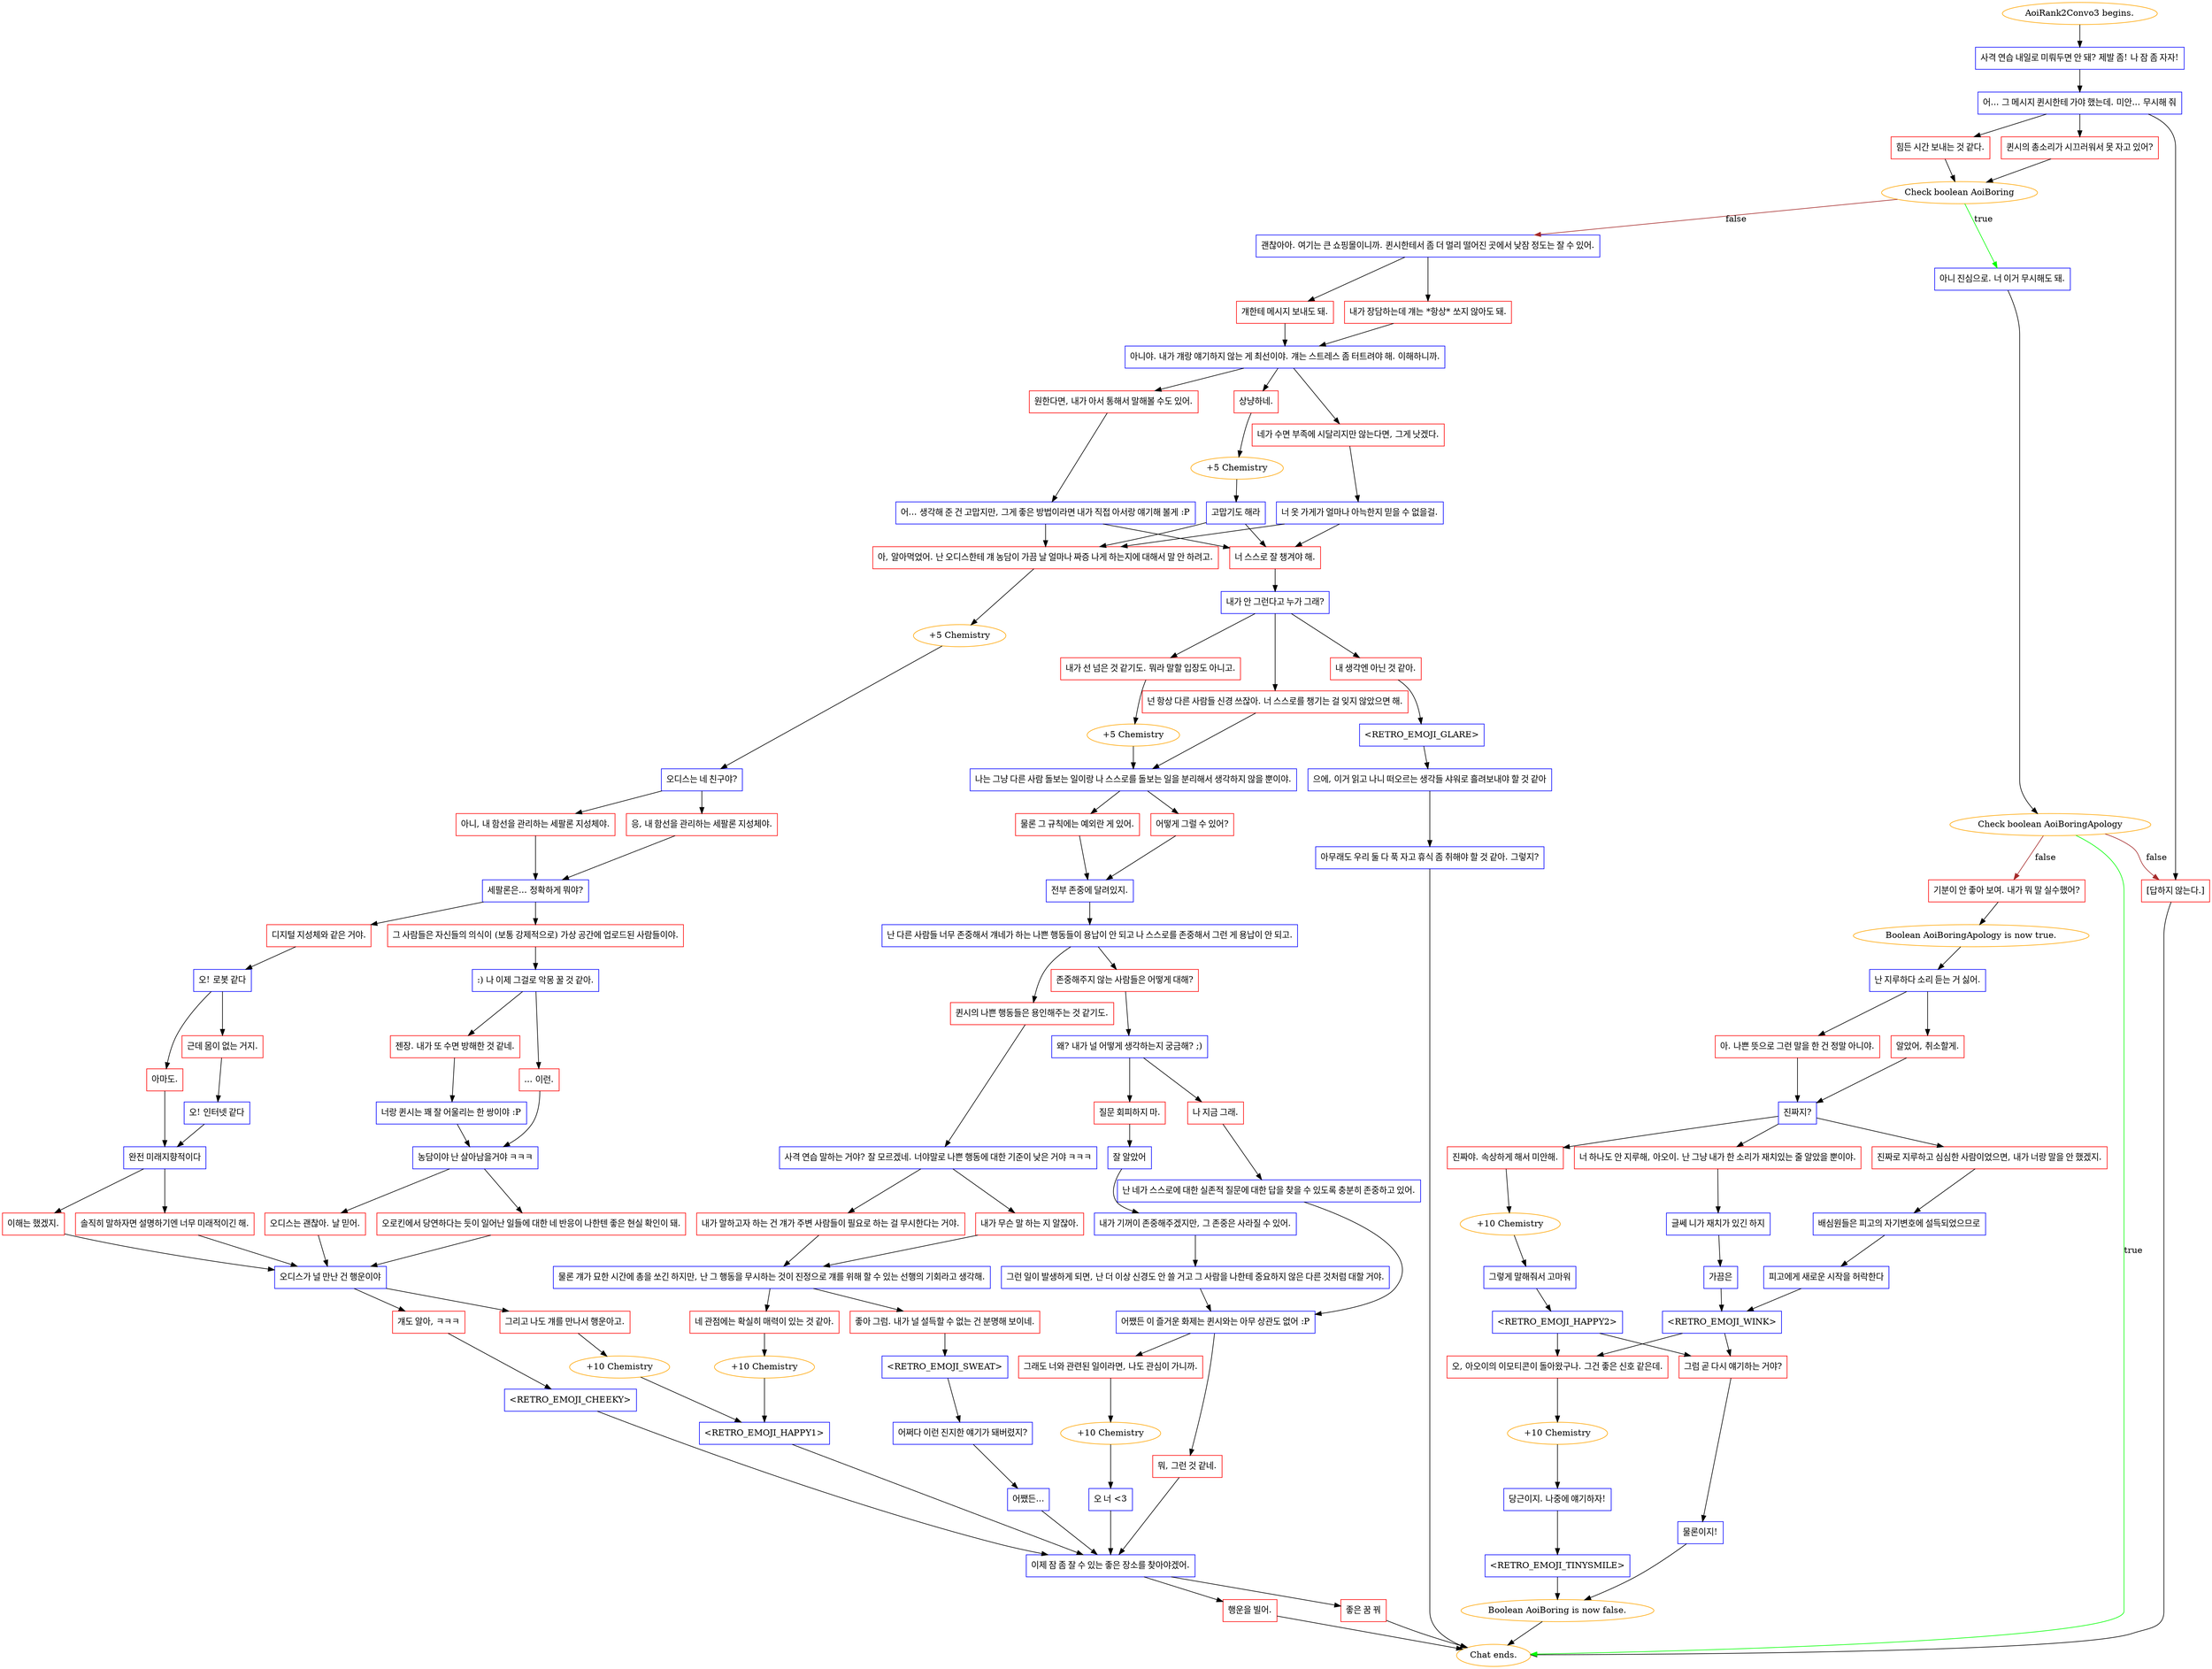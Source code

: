 digraph {
	"AoiRank2Convo3 begins." [color=orange];
		"AoiRank2Convo3 begins." -> j3937396639;
	j3937396639 [label="사격 연습 내일로 미뤄두면 안 돼? 제발 좀! 나 잠 좀 자자!",shape=box,color=blue];
		j3937396639 -> j275551690;
	j275551690 [label="어... 그 메시지 퀸시한테 가야 했는데. 미안... 무시해 줘",shape=box,color=blue];
		j275551690 -> j539919894;
		j275551690 -> j4195518674;
		j275551690 -> j283737197;
	j539919894 [label="퀸시의 총소리가 시끄러워서 못 자고 있어?",shape=box,color=red];
		j539919894 -> j984047784;
	j4195518674 [label="힘든 시간 보내는 것 같다.",shape=box,color=red];
		j4195518674 -> j984047784;
	j283737197 [label="[답하지 않는다.]",shape=box,color=red];
		j283737197 -> "Chat ends.";
	j984047784 [label="Check boolean AoiBoring",color=orange];
		j984047784 -> j3190586270 [label=true,color=green];
		j984047784 -> j2994849447 [label=false,color=brown];
	"Chat ends." [color=orange];
	j3190586270 [label="아니 진심으로. 너 이거 무시해도 돼.",shape=box,color=blue];
		j3190586270 -> j1748829211;
	j2994849447 [label="괜찮아아. 여기는 큰 쇼핑몰이니까. 퀸시한테서 좀 더 멀리 떨어진 곳에서 낮잠 정도는 잘 수 있어.",shape=box,color=blue];
		j2994849447 -> j436572853;
		j2994849447 -> j1925159903;
	j1748829211 [label="Check boolean AoiBoringApology",color=orange];
		j1748829211 -> "Chat ends." [label=true,color=green];
		j1748829211 -> j1867854279 [label=false,color=brown];
		j1748829211 -> j283737197 [label=false,color=brown];
	j436572853 [label="내가 장담하는데 걔는 *항상* 쏘지 않아도 돼.",shape=box,color=red];
		j436572853 -> j2859376928;
	j1925159903 [label="걔한테 메시지 보내도 돼.",shape=box,color=red];
		j1925159903 -> j2859376928;
	j1867854279 [label="기분이 안 좋아 보여. 내가 뭐 말 실수했어?",shape=box,color=red];
		j1867854279 -> j1199645821;
	j2859376928 [label="아니야. 내가 걔랑 얘기하지 않는 게 최선이야. 걔는 스트레스 좀 터트려야 해. 이해하니까.",shape=box,color=blue];
		j2859376928 -> j1349355441;
		j2859376928 -> j1181903167;
		j2859376928 -> j84785814;
	j1199645821 [label="Boolean AoiBoringApology is now true.",color=orange];
		j1199645821 -> j1637651309;
	j1349355441 [label="원한다면, 내가 아서 통해서 말해볼 수도 있어.",shape=box,color=red];
		j1349355441 -> j1644778585;
	j1181903167 [label="상냥하네.",shape=box,color=red];
		j1181903167 -> j4184487850;
	j84785814 [label="네가 수면 부족에 시달리지만 않는다면, 그게 낫겠다.",shape=box,color=red];
		j84785814 -> j4041614397;
	j1637651309 [label="난 지루하다 소리 듣는 거 싫어.",shape=box,color=blue];
		j1637651309 -> j1921830499;
		j1637651309 -> j166181473;
	j1644778585 [label="어... 생각해 준 건 고맙지만, 그게 좋은 방법이라면 내가 직접 아서랑 얘기해 볼게 :P",shape=box,color=blue];
		j1644778585 -> j3624717614;
		j1644778585 -> j994288123;
	j4184487850 [label="+5 Chemistry",color=orange];
		j4184487850 -> j2604904027;
	j4041614397 [label="너 옷 가게가 얼마나 아늑한지 믿을 수 없을걸.",shape=box,color=blue];
		j4041614397 -> j3624717614;
		j4041614397 -> j994288123;
	j1921830499 [label="아. 나쁜 뜻으로 그런 말을 한 건 정말 아니야.",shape=box,color=red];
		j1921830499 -> j2864898622;
	j166181473 [label="알았어, 취소할게.",shape=box,color=red];
		j166181473 -> j2864898622;
	j3624717614 [label="아, 알아먹었어. 난 오디스한테 걔 농담이 가끔 날 얼마나 짜증 나게 하는지에 대해서 말 안 하려고.",shape=box,color=red];
		j3624717614 -> j3637769744;
	j994288123 [label="너 스스로 잘 챙겨야 해.",shape=box,color=red];
		j994288123 -> j4114007170;
	j2604904027 [label="고맙기도 해라",shape=box,color=blue];
		j2604904027 -> j3624717614;
		j2604904027 -> j994288123;
	j2864898622 [label="진짜지?",shape=box,color=blue];
		j2864898622 -> j4222873015;
		j2864898622 -> j250172324;
		j2864898622 -> j1204397807;
	j3637769744 [label="+5 Chemistry",color=orange];
		j3637769744 -> j3575621812;
	j4114007170 [label="내가 안 그런다고 누가 그래?",shape=box,color=blue];
		j4114007170 -> j2975364351;
		j4114007170 -> j2361201194;
		j4114007170 -> j1878277586;
	j4222873015 [label="진짜야. 속상하게 해서 미안해.",shape=box,color=red];
		j4222873015 -> j3645050122;
	j250172324 [label="너 하나도 안 지루해, 아오이. 난 그냥 내가 한 소리가 재치있는 줄 알았을 뿐이야.",shape=box,color=red];
		j250172324 -> j2162033120;
	j1204397807 [label="진짜로 지루하고 심심한 사람이었으면, 내가 너랑 말을 안 했겠지.",shape=box,color=red];
		j1204397807 -> j2445009729;
	j3575621812 [label="오디스는 네 친구야?",shape=box,color=blue];
		j3575621812 -> j2144735939;
		j3575621812 -> j2193410779;
	j2975364351 [label="넌 항상 다른 사람들 신경 쓰잖아. 너 스스로를 챙기는 걸 잊지 않았으면 해.",shape=box,color=red];
		j2975364351 -> j2417223838;
	j2361201194 [label="내가 선 넘은 것 같기도. 뭐라 말할 입장도 아니고.",shape=box,color=red];
		j2361201194 -> j3761458941;
	j1878277586 [label="내 생각엔 아닌 것 같아.",shape=box,color=red];
		j1878277586 -> j2758366379;
	j3645050122 [label="+10 Chemistry",color=orange];
		j3645050122 -> j3371419252;
	j2162033120 [label="글쎄 니가 재치가 있긴 하지",shape=box,color=blue];
		j2162033120 -> j114365418;
	j2445009729 [label="배심원들은 피고의 자기변호에 설득되었으므로",shape=box,color=blue];
		j2445009729 -> j4238315476;
	j2144735939 [label="응, 내 함선을 관리하는 세팔론 지성체야.",shape=box,color=red];
		j2144735939 -> j194304116;
	j2193410779 [label="아니, 내 함선을 관리하는 세팔론 지성체야.",shape=box,color=red];
		j2193410779 -> j194304116;
	j2417223838 [label="나는 그냥 다른 사람 돌보는 일이랑 나 스스로를 돌보는 일을 분리해서 생각하지 않을 뿐이야.",shape=box,color=blue];
		j2417223838 -> j2621782357;
		j2417223838 -> j3235913779;
	j3761458941 [label="+5 Chemistry",color=orange];
		j3761458941 -> j2417223838;
	j2758366379 [label="<RETRO_EMOJI_GLARE>",shape=box,color=blue];
		j2758366379 -> j736777621;
	j3371419252 [label="그렇게 말해줘서 고마워",shape=box,color=blue];
		j3371419252 -> j1995693646;
	j114365418 [label="가끔은",shape=box,color=blue];
		j114365418 -> j3783714755;
	j4238315476 [label="피고에게 새로운 시작을 허락한다",shape=box,color=blue];
		j4238315476 -> j3783714755;
	j194304116 [label="세팔론은... 정확하게 뭐야?",shape=box,color=blue];
		j194304116 -> j1607799721;
		j194304116 -> j3925118208;
	j2621782357 [label="물론 그 규칙에는 예외란 게 있어.",shape=box,color=red];
		j2621782357 -> j1042813244;
	j3235913779 [label="어떻게 그럴 수 있어?",shape=box,color=red];
		j3235913779 -> j1042813244;
	j736777621 [label="으에, 이거 읽고 나니 떠오르는 생각들 샤워로 흘려보내야 할 것 같아",shape=box,color=blue];
		j736777621 -> j1253385576;
	j1995693646 [label="<RETRO_EMOJI_HAPPY2>",shape=box,color=blue];
		j1995693646 -> j2592453494;
		j1995693646 -> j3313564298;
	j3783714755 [label="<RETRO_EMOJI_WINK>",shape=box,color=blue];
		j3783714755 -> j2592453494;
		j3783714755 -> j3313564298;
	j1607799721 [label="디지털 지성체와 같은 거야.",shape=box,color=red];
		j1607799721 -> j4030339914;
	j3925118208 [label="그 사람들은 자신들의 의식이 (보통 강제적으로) 가상 공간에 업로드된 사람들이야.",shape=box,color=red];
		j3925118208 -> j2195310593;
	j1042813244 [label="전부 존중에 달려있지.",shape=box,color=blue];
		j1042813244 -> j2643683900;
	j1253385576 [label="아무래도 우리 둘 다 푹 자고 휴식 좀 취해야 할 것 같아. 그렇지?",shape=box,color=blue];
		j1253385576 -> "Chat ends.";
	j2592453494 [label="그럼 곧 다시 얘기하는 거야?",shape=box,color=red];
		j2592453494 -> j2805837454;
	j3313564298 [label="오, 아오이의 이모티콘이 돌아왔구나. 그건 좋은 신호 같은데.",shape=box,color=red];
		j3313564298 -> j3167383000;
	j4030339914 [label="오! 로봇 같다",shape=box,color=blue];
		j4030339914 -> j3597779274;
		j4030339914 -> j2933563510;
	j2195310593 [label=":) 나 이제 그걸로 악몽 꿀 것 같아.",shape=box,color=blue];
		j2195310593 -> j3022071907;
		j2195310593 -> j3676432298;
	j2643683900 [label="난 다른 사람들 너무 존중해서 걔네가 하는 나쁜 행동들이 용납이 안 되고 나 스스로를 존중해서 그런 게 용납이 안 되고.",shape=box,color=blue];
		j2643683900 -> j4082407750;
		j2643683900 -> j980771707;
	j2805837454 [label="물론이지!",shape=box,color=blue];
		j2805837454 -> j2581611291;
	j3167383000 [label="+10 Chemistry",color=orange];
		j3167383000 -> j3635592333;
	j3597779274 [label="아마도.",shape=box,color=red];
		j3597779274 -> j1104166819;
	j2933563510 [label="근데 몸이 없는 거지.",shape=box,color=red];
		j2933563510 -> j3045408717;
	j3022071907 [label="젠장. 내가 또 수면 방해한 것 같네.",shape=box,color=red];
		j3022071907 -> j2821623615;
	j3676432298 [label="... 이런.",shape=box,color=red];
		j3676432298 -> j3932135516;
	j4082407750 [label="존중해주지 않는 사람들은 어떻게 대해?",shape=box,color=red];
		j4082407750 -> j3791219913;
	j980771707 [label="퀸시의 나쁜 행동들은 용인해주는 것 같기도.",shape=box,color=red];
		j980771707 -> j2872138187;
	j2581611291 [label="Boolean AoiBoring is now false.",color=orange];
		j2581611291 -> "Chat ends.";
	j3635592333 [label="당근이지. 나중에 얘기하자!",shape=box,color=blue];
		j3635592333 -> j153386734;
	j1104166819 [label="완전 미래지향적이다",shape=box,color=blue];
		j1104166819 -> j801806264;
		j1104166819 -> j2376008092;
	j3045408717 [label="오! 인터넷 같다",shape=box,color=blue];
		j3045408717 -> j1104166819;
	j2821623615 [label="너랑 퀸시는 꽤 잘 어울리는 한 쌍이야 :P",shape=box,color=blue];
		j2821623615 -> j3932135516;
	j3932135516 [label="농담이야 난 살아남을거야 ㅋㅋㅋ",shape=box,color=blue];
		j3932135516 -> j3846240797;
		j3932135516 -> j961874102;
	j3791219913 [label="왜? 내가 널 어떻게 생각하는지 궁금해? ;)",shape=box,color=blue];
		j3791219913 -> j3109172263;
		j3791219913 -> j2392851831;
	j2872138187 [label="사격 연습 말하는 거야? 잘 모르겠네. 너야말로 나쁜 행동에 대한 기준이 낮은 거야 ㅋㅋㅋ",shape=box,color=blue];
		j2872138187 -> j583714487;
		j2872138187 -> j2988008964;
	j153386734 [label="<RETRO_EMOJI_TINYSMILE>",shape=box,color=blue];
		j153386734 -> j2581611291;
	j801806264 [label="이해는 했겠지.",shape=box,color=red];
		j801806264 -> j1880148980;
	j2376008092 [label="솔직히 말하자면 설명하기엔 너무 미래적이긴 해.",shape=box,color=red];
		j2376008092 -> j1880148980;
	j3846240797 [label="오디스는 괜찮아. 날 믿어.",shape=box,color=red];
		j3846240797 -> j1880148980;
	j961874102 [label="오로킨에서 당연하다는 듯이 일어난 일들에 대한 네 반응이 나한텐 좋은 현실 확인이 돼.",shape=box,color=red];
		j961874102 -> j1880148980;
	j3109172263 [label="나 지금 그래.",shape=box,color=red];
		j3109172263 -> j4060747499;
	j2392851831 [label="질문 회피하지 마.",shape=box,color=red];
		j2392851831 -> j2657492629;
	j583714487 [label="내가 무슨 말 하는 지 알잖아.",shape=box,color=red];
		j583714487 -> j1848655072;
	j2988008964 [label="내가 말하고자 하는 건 걔가 주변 사람들이 필요로 하는 걸 무시한다는 거야.",shape=box,color=red];
		j2988008964 -> j1848655072;
	j1880148980 [label="오디스가 널 만난 건 행운이야",shape=box,color=blue];
		j1880148980 -> j3842266903;
		j1880148980 -> j2989791094;
	j4060747499 [label="난 네가 스스로에 대한 실존적 질문에 대한 답을 찾을 수 있도록 충분히 존중하고 있어.",shape=box,color=blue];
		j4060747499 -> j235105984;
	j2657492629 [label="잘 알았어",shape=box,color=blue];
		j2657492629 -> j521868911;
	j1848655072 [label="물론 걔가 묘한 시간에 총을 쏘긴 하지만, 난 그 행동을 무시하는 것이 진정으로 걔를 위해 할 수 있는 선행의 기회라고 생각해.",shape=box,color=blue];
		j1848655072 -> j2844205427;
		j1848655072 -> j1937787561;
	j3842266903 [label="걔도 알아, ㅋㅋㅋ",shape=box,color=red];
		j3842266903 -> j518925890;
	j2989791094 [label="그리고 나도 걔를 만나서 행운아고.",shape=box,color=red];
		j2989791094 -> j3237192057;
	j235105984 [label="어쨌든 이 즐거운 화제는 퀸시와는 아무 상관도 없어 :P",shape=box,color=blue];
		j235105984 -> j2375163889;
		j235105984 -> j3769216820;
	j521868911 [label="내가 기꺼이 존중해주겠지만, 그 존중은 사라질 수 있어.",shape=box,color=blue];
		j521868911 -> j917985176;
	j2844205427 [label="좋아 그럼. 내가 널 설득할 수 없는 건 분명해 보이네.",shape=box,color=red];
		j2844205427 -> j3821536137;
	j1937787561 [label="네 관점에는 확실히 매력이 있는 것 같아.",shape=box,color=red];
		j1937787561 -> j3117057475;
	j518925890 [label="<RETRO_EMOJI_CHEEKY>",shape=box,color=blue];
		j518925890 -> j741044317;
	j3237192057 [label="+10 Chemistry",color=orange];
		j3237192057 -> j3715269190;
	j2375163889 [label="그래도 너와 관련된 일이라면, 나도 관심이 가니까.",shape=box,color=red];
		j2375163889 -> j1593738229;
	j3769216820 [label="뭐, 그런 것 같네.",shape=box,color=red];
		j3769216820 -> j741044317;
	j917985176 [label="그런 일이 발생하게 되면, 난 더 이상 신경도 안 쓸 거고 그 사람을 나한테 중요하지 않은 다른 것처럼 대할 거야.",shape=box,color=blue];
		j917985176 -> j235105984;
	j3821536137 [label="<RETRO_EMOJI_SWEAT>",shape=box,color=blue];
		j3821536137 -> j4058292169;
	j3117057475 [label="+10 Chemistry",color=orange];
		j3117057475 -> j3715269190;
	j741044317 [label="이제 잠 좀 잘 수 있는 좋은 장소를 찾아야겠어.",shape=box,color=blue];
		j741044317 -> j3691179708;
		j741044317 -> j718908401;
	j3715269190 [label="<RETRO_EMOJI_HAPPY1>",shape=box,color=blue];
		j3715269190 -> j741044317;
	j1593738229 [label="+10 Chemistry",color=orange];
		j1593738229 -> j548104521;
	j4058292169 [label="어쩌다 이런 진지한 얘기가 돼버렸지?",shape=box,color=blue];
		j4058292169 -> j1243276413;
	j3691179708 [label="행운을 빌어.",shape=box,color=red];
		j3691179708 -> "Chat ends.";
	j718908401 [label="좋은 꿈 꿔",shape=box,color=red];
		j718908401 -> "Chat ends.";
	j548104521 [label="오 너 <3",shape=box,color=blue];
		j548104521 -> j741044317;
	j1243276413 [label="어쨌든...",shape=box,color=blue];
		j1243276413 -> j741044317;
}